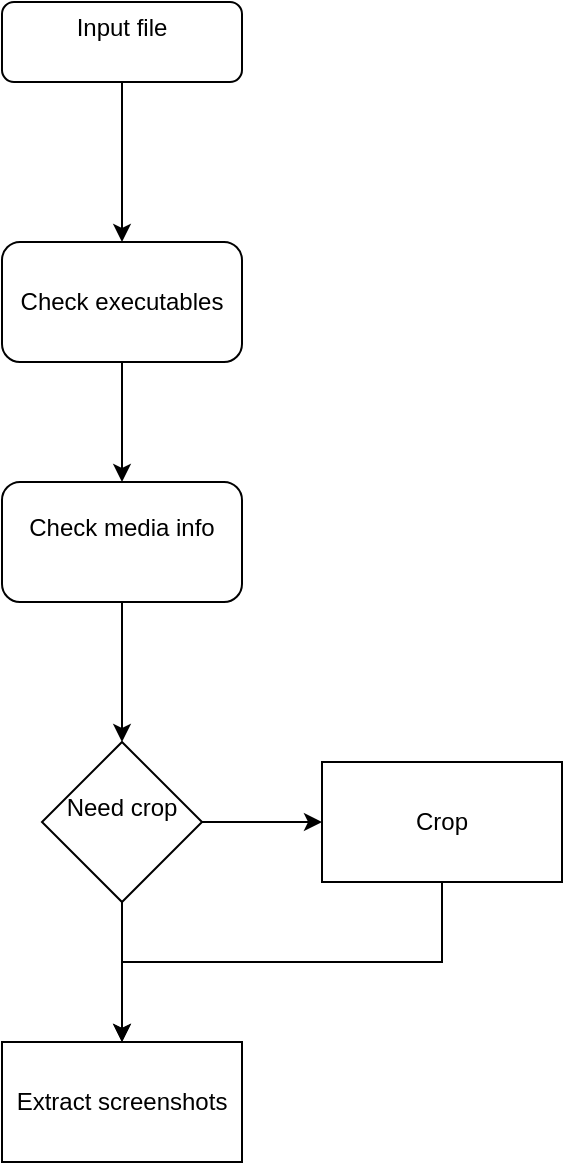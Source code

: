 <mxfile version="14.0.1" type="github"><diagram id="C5RBs43oDa-KdzZeNtuy" name="Page-1"><mxGraphModel dx="2062" dy="1264" grid="1" gridSize="10" guides="1" tooltips="1" connect="1" arrows="1" fold="1" page="1" pageScale="1" pageWidth="827" pageHeight="1169" math="0" shadow="0"><root><mxCell id="WIyWlLk6GJQsqaUBKTNV-0"/><mxCell id="WIyWlLk6GJQsqaUBKTNV-1" parent="WIyWlLk6GJQsqaUBKTNV-0"/><mxCell id="TcGGVQIbX4wD-JNPCRWT-18" style="edgeStyle=orthogonalEdgeStyle;rounded=0;orthogonalLoop=1;jettySize=auto;html=1;entryX=0.5;entryY=0;entryDx=0;entryDy=0;strokeColor=#000000;" parent="WIyWlLk6GJQsqaUBKTNV-1" source="WIyWlLk6GJQsqaUBKTNV-3" target="TcGGVQIbX4wD-JNPCRWT-19" edge="1"><mxGeometry relative="1" as="geometry"/></mxCell><mxCell id="WIyWlLk6GJQsqaUBKTNV-3" value="&lt;div&gt;Input file&lt;/div&gt;&lt;div&gt;&lt;br&gt;&lt;/div&gt;" style="rounded=1;whiteSpace=wrap;html=1;fontSize=12;glass=0;strokeWidth=1;shadow=0;" parent="WIyWlLk6GJQsqaUBKTNV-1" vertex="1"><mxGeometry x="160" y="80" width="120" height="40" as="geometry"/></mxCell><mxCell id="TcGGVQIbX4wD-JNPCRWT-17" style="edgeStyle=orthogonalEdgeStyle;rounded=0;orthogonalLoop=1;jettySize=auto;html=1;entryX=0.5;entryY=0;entryDx=0;entryDy=0;strokeColor=#000000;entryPerimeter=0;" parent="WIyWlLk6GJQsqaUBKTNV-1" source="TcGGVQIbX4wD-JNPCRWT-0" target="TcGGVQIbX4wD-JNPCRWT-8" edge="1"><mxGeometry relative="1" as="geometry"/></mxCell><mxCell id="TcGGVQIbX4wD-JNPCRWT-0" value="&lt;div&gt;Check media info&lt;/div&gt;&lt;div&gt;&lt;br&gt;&lt;/div&gt;" style="rounded=1;whiteSpace=wrap;html=1;" parent="WIyWlLk6GJQsqaUBKTNV-1" vertex="1"><mxGeometry x="160" y="320" width="120" height="60" as="geometry"/></mxCell><mxCell id="TcGGVQIbX4wD-JNPCRWT-22" style="edgeStyle=orthogonalEdgeStyle;rounded=0;orthogonalLoop=1;jettySize=auto;html=1;exitX=1;exitY=0.5;exitDx=0;exitDy=0;entryX=0;entryY=0.5;entryDx=0;entryDy=0;strokeColor=#000000;" parent="WIyWlLk6GJQsqaUBKTNV-1" source="TcGGVQIbX4wD-JNPCRWT-8" target="TcGGVQIbX4wD-JNPCRWT-21" edge="1"><mxGeometry relative="1" as="geometry"/></mxCell><mxCell id="TcGGVQIbX4wD-JNPCRWT-25" style="edgeStyle=orthogonalEdgeStyle;rounded=0;orthogonalLoop=1;jettySize=auto;html=1;strokeColor=#000000;" parent="WIyWlLk6GJQsqaUBKTNV-1" source="TcGGVQIbX4wD-JNPCRWT-8" edge="1"><mxGeometry relative="1" as="geometry"><mxPoint x="220" y="600" as="targetPoint"/></mxGeometry></mxCell><mxCell id="TcGGVQIbX4wD-JNPCRWT-8" value="&lt;div&gt;Need crop&lt;/div&gt;&lt;div&gt;&lt;br&gt;&lt;/div&gt;" style="rhombus;whiteSpace=wrap;html=1;" parent="WIyWlLk6GJQsqaUBKTNV-1" vertex="1"><mxGeometry x="180" y="450" width="80" height="80" as="geometry"/></mxCell><mxCell id="TcGGVQIbX4wD-JNPCRWT-20" style="edgeStyle=orthogonalEdgeStyle;rounded=0;orthogonalLoop=1;jettySize=auto;html=1;strokeColor=#000000;" parent="WIyWlLk6GJQsqaUBKTNV-1" source="TcGGVQIbX4wD-JNPCRWT-19" target="TcGGVQIbX4wD-JNPCRWT-0" edge="1"><mxGeometry relative="1" as="geometry"/></mxCell><mxCell id="TcGGVQIbX4wD-JNPCRWT-19" value="&lt;div&gt;Check executables&lt;/div&gt;" style="rounded=1;whiteSpace=wrap;html=1;" parent="WIyWlLk6GJQsqaUBKTNV-1" vertex="1"><mxGeometry x="160" y="200" width="120" height="60" as="geometry"/></mxCell><mxCell id="TcGGVQIbX4wD-JNPCRWT-24" style="edgeStyle=orthogonalEdgeStyle;rounded=0;orthogonalLoop=1;jettySize=auto;html=1;entryX=0.5;entryY=0;entryDx=0;entryDy=0;strokeColor=#000000;" parent="WIyWlLk6GJQsqaUBKTNV-1" source="TcGGVQIbX4wD-JNPCRWT-21" target="TcGGVQIbX4wD-JNPCRWT-23" edge="1"><mxGeometry relative="1" as="geometry"><Array as="points"><mxPoint x="380" y="560"/><mxPoint x="220" y="560"/></Array></mxGeometry></mxCell><mxCell id="TcGGVQIbX4wD-JNPCRWT-21" value="&lt;div&gt;Crop&lt;/div&gt;" style="rounded=0;whiteSpace=wrap;html=1;" parent="WIyWlLk6GJQsqaUBKTNV-1" vertex="1"><mxGeometry x="320" y="460" width="120" height="60" as="geometry"/></mxCell><mxCell id="TcGGVQIbX4wD-JNPCRWT-23" value="&lt;div&gt;Extract screenshots&lt;/div&gt;" style="rounded=0;whiteSpace=wrap;html=1;" parent="WIyWlLk6GJQsqaUBKTNV-1" vertex="1"><mxGeometry x="160" y="600" width="120" height="60" as="geometry"/></mxCell></root></mxGraphModel></diagram></mxfile>